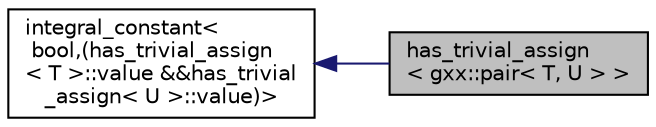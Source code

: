 digraph "has_trivial_assign&lt; gxx::pair&lt; T, U &gt; &gt;"
{
  edge [fontname="Helvetica",fontsize="10",labelfontname="Helvetica",labelfontsize="10"];
  node [fontname="Helvetica",fontsize="10",shape=record];
  rankdir="LR";
  Node1 [label="has_trivial_assign\l\< gxx::pair\< T, U \> \>",height=0.2,width=0.4,color="black", fillcolor="grey75", style="filled", fontcolor="black"];
  Node2 -> Node1 [dir="back",color="midnightblue",fontsize="10",style="solid",fontname="Helvetica"];
  Node2 [label="integral_constant\<\l bool,(has_trivial_assign\l\< T \>::value &&has_trivial\l_assign\< U \>::value)\>",height=0.2,width=0.4,color="black", fillcolor="white", style="filled",URL="$structintegral__constant.html"];
}
